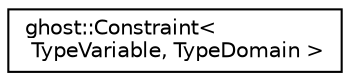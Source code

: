 digraph "Graphical Class Hierarchy"
{
  edge [fontname="Helvetica",fontsize="10",labelfontname="Helvetica",labelfontsize="10"];
  node [fontname="Helvetica",fontsize="10",shape=record];
  rankdir="LR";
  Node1 [label="ghost::Constraint\<\l TypeVariable, TypeDomain \>",height=0.2,width=0.4,color="black", fillcolor="white", style="filled",URL="$classghost_1_1Constraint.html"];
}
